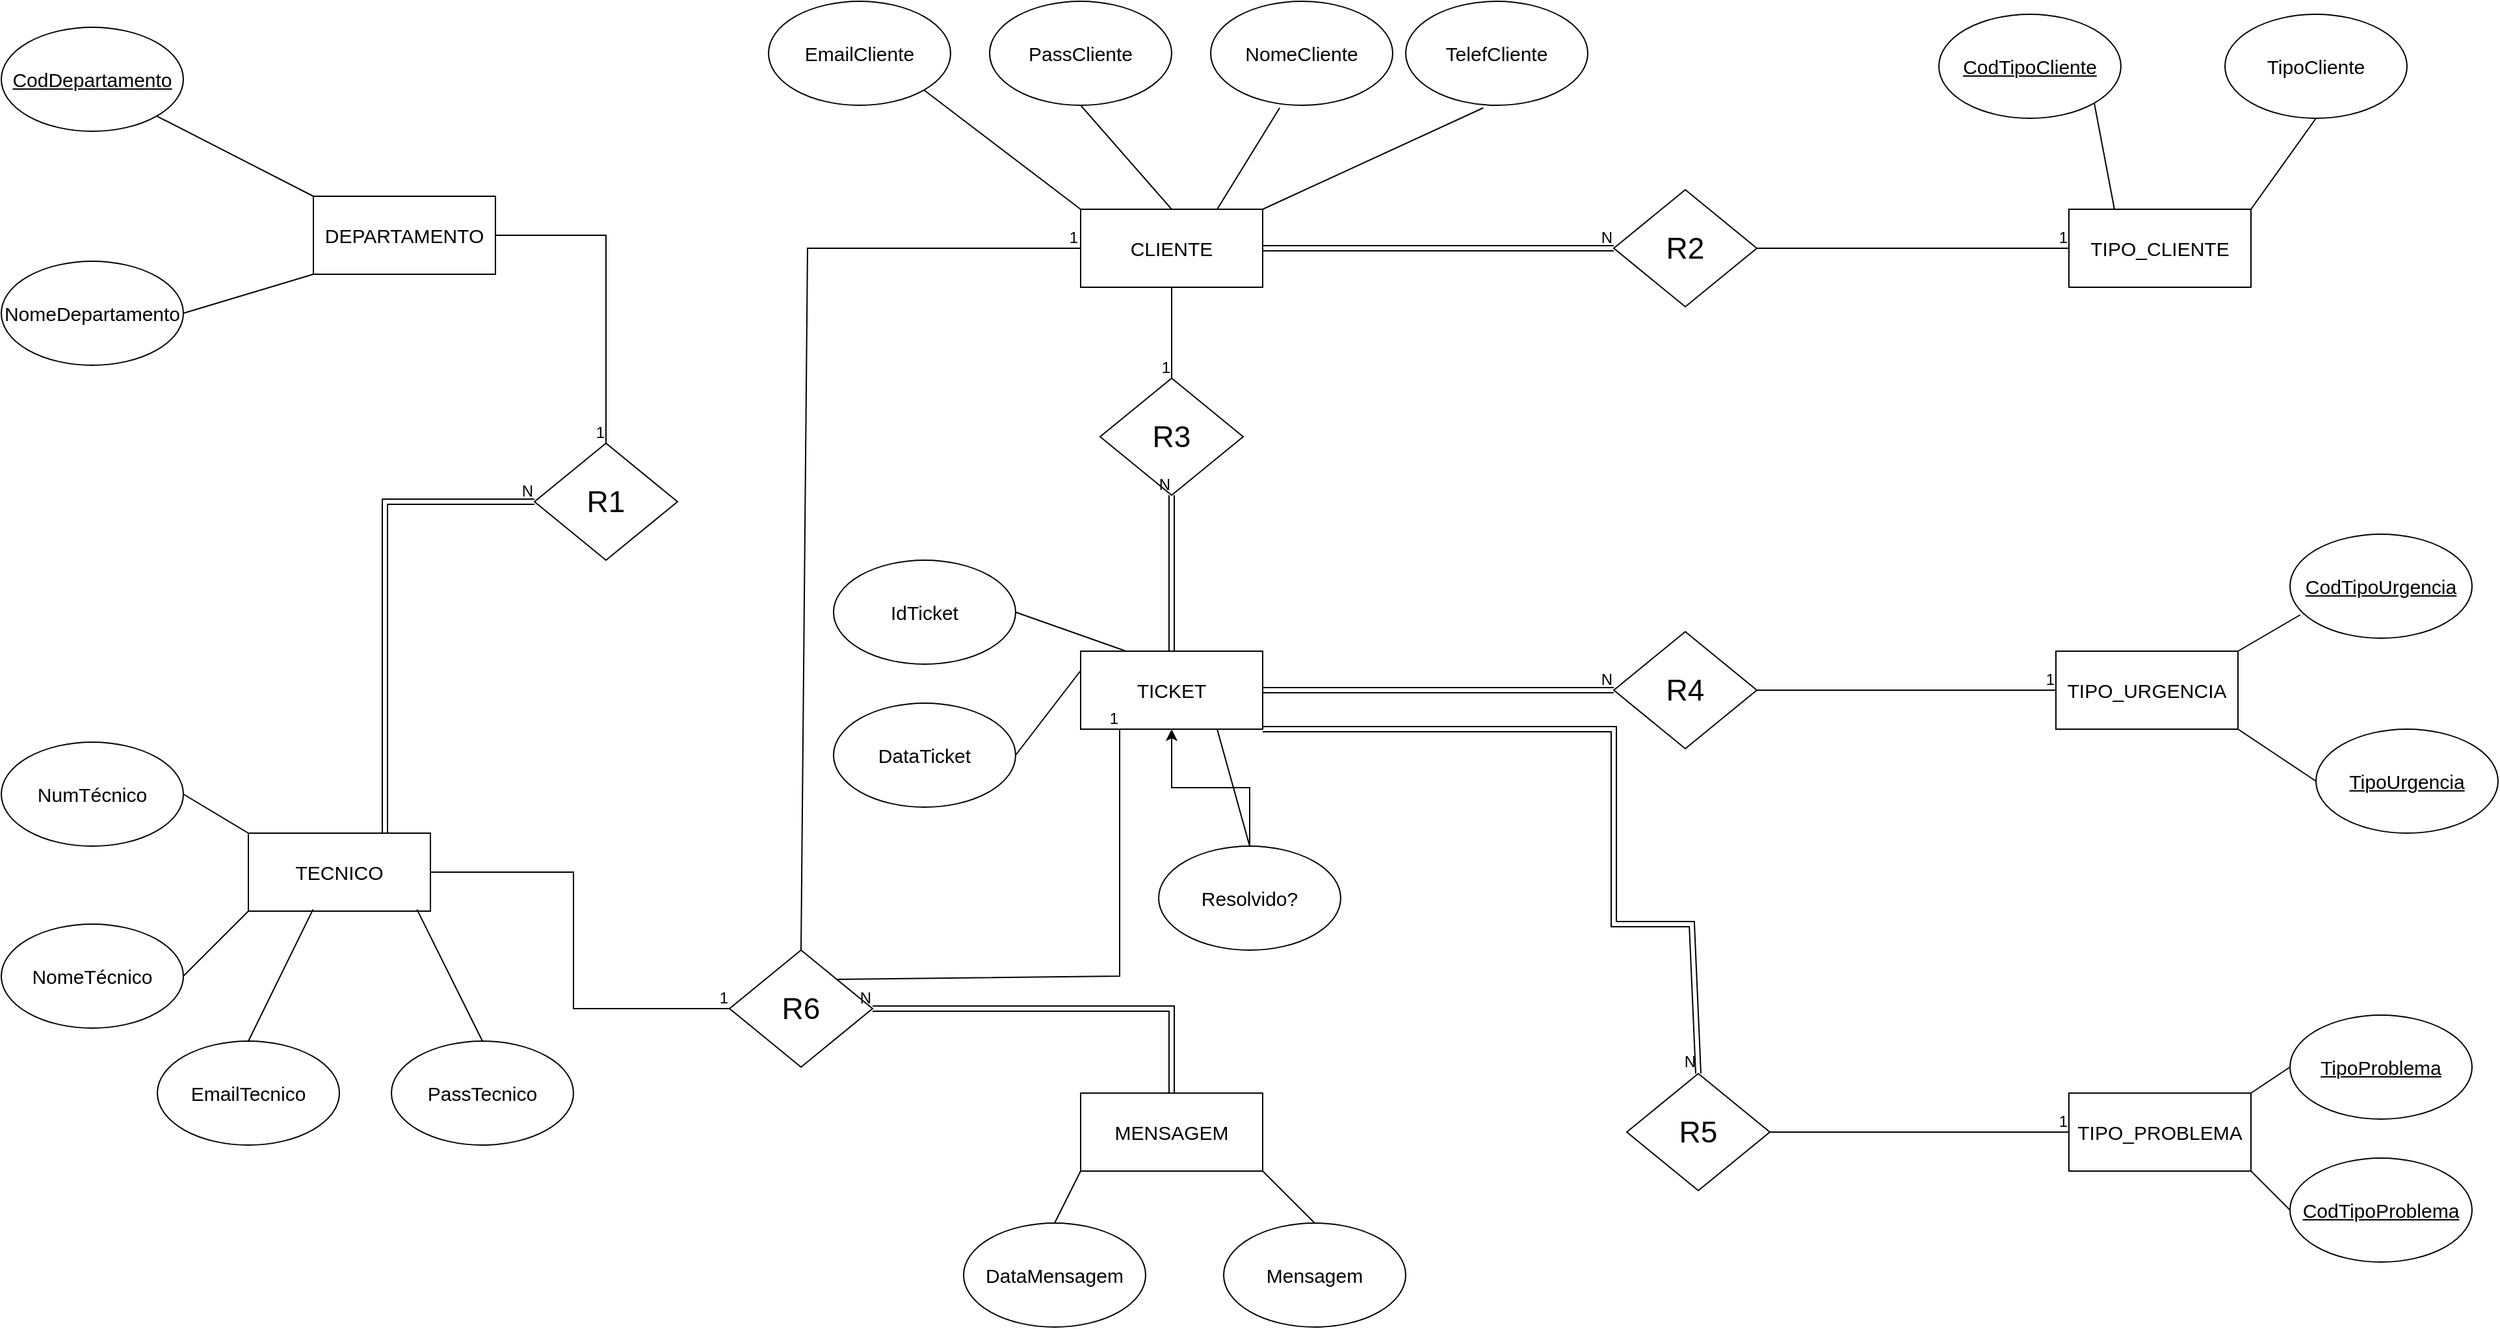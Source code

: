 <mxfile version="28.2.6" pages="2">
  <diagram name="Página-1" id="-xVPqycS2mtjfCBDoyTj">
    <mxGraphModel dx="1581" dy="1007" grid="1" gridSize="10" guides="1" tooltips="1" connect="1" arrows="1" fold="1" page="1" pageScale="1" pageWidth="2339" pageHeight="3300" math="0" shadow="0">
      <root>
        <mxCell id="0" />
        <mxCell id="1" parent="0" />
        <mxCell id="DawzwgP2KtoN6Kn9URYS-2" value="&lt;font style=&quot;font-size: 15px;&quot;&gt;DEPARTAMENTO&lt;/font&gt;" style="whiteSpace=wrap;html=1;align=center;" parent="1" vertex="1">
          <mxGeometry x="300" y="200" width="140" height="60" as="geometry" />
        </mxCell>
        <mxCell id="DawzwgP2KtoN6Kn9URYS-5" value="&lt;font style=&quot;font-size: 15px;&quot;&gt;NomeDepartamento&lt;/font&gt;" style="ellipse;whiteSpace=wrap;html=1;align=center;" parent="1" vertex="1">
          <mxGeometry x="60" y="250" width="140" height="80" as="geometry" />
        </mxCell>
        <mxCell id="DawzwgP2KtoN6Kn9URYS-8" value="&lt;font style=&quot;font-size: 15px;&quot;&gt;CodDepartamento&lt;/font&gt;" style="ellipse;whiteSpace=wrap;html=1;align=center;fontStyle=4;" parent="1" vertex="1">
          <mxGeometry x="60" y="70" width="140" height="80" as="geometry" />
        </mxCell>
        <mxCell id="t0vNHXD7v5qN--lByxGy-1" value="&lt;font style=&quot;font-size: 15px;&quot;&gt;CLIENTE&lt;/font&gt;" style="whiteSpace=wrap;html=1;align=center;" vertex="1" parent="1">
          <mxGeometry x="890" y="210" width="140" height="60" as="geometry" />
        </mxCell>
        <mxCell id="t0vNHXD7v5qN--lByxGy-2" value="&lt;font style=&quot;font-size: 15px;&quot;&gt;TIPO_CLIENTE&lt;/font&gt;" style="whiteSpace=wrap;html=1;align=center;" vertex="1" parent="1">
          <mxGeometry x="1650" y="210" width="140" height="60" as="geometry" />
        </mxCell>
        <mxCell id="t0vNHXD7v5qN--lByxGy-5" value="&lt;font style=&quot;font-size: 15px;&quot;&gt;TECNICO&lt;/font&gt;" style="whiteSpace=wrap;html=1;align=center;" vertex="1" parent="1">
          <mxGeometry x="250" y="690" width="140" height="60" as="geometry" />
        </mxCell>
        <mxCell id="t0vNHXD7v5qN--lByxGy-6" value="&lt;font style=&quot;font-size: 15px;&quot;&gt;MENSAGEM&lt;/font&gt;" style="whiteSpace=wrap;html=1;align=center;" vertex="1" parent="1">
          <mxGeometry x="890" y="890" width="140" height="60" as="geometry" />
        </mxCell>
        <mxCell id="t0vNHXD7v5qN--lByxGy-7" value="&lt;font style=&quot;font-size: 15px;&quot;&gt;TIPO_PROBLEMA&lt;/font&gt;" style="whiteSpace=wrap;html=1;align=center;" vertex="1" parent="1">
          <mxGeometry x="1650" y="890" width="140" height="60" as="geometry" />
        </mxCell>
        <mxCell id="t0vNHXD7v5qN--lByxGy-8" value="&lt;font style=&quot;font-size: 15px;&quot;&gt;TIPO_URGENCIA&lt;/font&gt;" style="whiteSpace=wrap;html=1;align=center;" vertex="1" parent="1">
          <mxGeometry x="1640" y="550" width="140" height="60" as="geometry" />
        </mxCell>
        <mxCell id="t0vNHXD7v5qN--lByxGy-10" value="&lt;font style=&quot;font-size: 15px;&quot;&gt;TICKET&lt;/font&gt;" style="whiteSpace=wrap;html=1;align=center;" vertex="1" parent="1">
          <mxGeometry x="890" y="550" width="140" height="60" as="geometry" />
        </mxCell>
        <mxCell id="t0vNHXD7v5qN--lByxGy-11" value="&lt;span style=&quot;font-size: 15px;&quot;&gt;NumTécnico&lt;/span&gt;" style="ellipse;whiteSpace=wrap;html=1;align=center;" vertex="1" parent="1">
          <mxGeometry x="60" y="620" width="140" height="80" as="geometry" />
        </mxCell>
        <mxCell id="t0vNHXD7v5qN--lByxGy-12" value="&lt;span style=&quot;font-size: 15px;&quot;&gt;NomeTécnico&lt;/span&gt;" style="ellipse;whiteSpace=wrap;html=1;align=center;" vertex="1" parent="1">
          <mxGeometry x="60" y="760" width="140" height="80" as="geometry" />
        </mxCell>
        <mxCell id="t0vNHXD7v5qN--lByxGy-13" value="&lt;span style=&quot;font-size: 15px;&quot;&gt;EmailTecnico&lt;/span&gt;" style="ellipse;whiteSpace=wrap;html=1;align=center;" vertex="1" parent="1">
          <mxGeometry x="180" y="850" width="140" height="80" as="geometry" />
        </mxCell>
        <mxCell id="t0vNHXD7v5qN--lByxGy-14" value="&lt;span style=&quot;font-size: 15px;&quot;&gt;PassTecnico&lt;/span&gt;" style="ellipse;whiteSpace=wrap;html=1;align=center;" vertex="1" parent="1">
          <mxGeometry x="360" y="850" width="140" height="80" as="geometry" />
        </mxCell>
        <mxCell id="t0vNHXD7v5qN--lByxGy-16" value="&lt;span style=&quot;font-size: 15px;&quot;&gt;DataMensagem&lt;/span&gt;" style="ellipse;whiteSpace=wrap;html=1;align=center;" vertex="1" parent="1">
          <mxGeometry x="800" y="990" width="140" height="80" as="geometry" />
        </mxCell>
        <mxCell id="t0vNHXD7v5qN--lByxGy-17" value="&lt;span style=&quot;font-size: 15px;&quot;&gt;Mensagem&lt;/span&gt;" style="ellipse;whiteSpace=wrap;html=1;align=center;" vertex="1" parent="1">
          <mxGeometry x="1000" y="990" width="140" height="80" as="geometry" />
        </mxCell>
        <mxCell id="t0vNHXD7v5qN--lByxGy-86" value="" style="edgeStyle=orthogonalEdgeStyle;rounded=0;orthogonalLoop=1;jettySize=auto;html=1;" edge="1" parent="1" source="t0vNHXD7v5qN--lByxGy-19" target="t0vNHXD7v5qN--lByxGy-10">
          <mxGeometry relative="1" as="geometry" />
        </mxCell>
        <mxCell id="t0vNHXD7v5qN--lByxGy-19" value="&lt;span style=&quot;font-size: 15px;&quot;&gt;Resolvido?&lt;/span&gt;" style="ellipse;whiteSpace=wrap;html=1;align=center;" vertex="1" parent="1">
          <mxGeometry x="950" y="700" width="140" height="80" as="geometry" />
        </mxCell>
        <mxCell id="t0vNHXD7v5qN--lByxGy-20" value="&lt;span style=&quot;font-size: 15px;&quot;&gt;DataTicket&lt;/span&gt;&lt;span style=&quot;color: rgba(0, 0, 0, 0); font-family: monospace; font-size: 0px; text-align: start; text-wrap-mode: nowrap;&quot;&gt;%3CmxGraphModel%3E%3Croot%3E%3CmxCell%20id%3D%220%22%2F%3E%3CmxCell%20id%3D%221%22%20parent%3D%220%22%2F%3E%3CmxCell%20id%3D%222%22%20value%3D%22%26lt%3Bspan%20style%3D%26quot%3Bfont-size%3A%2015px%3B%26quot%3B%26gt%3BDataMensagem%26lt%3B%2Fspan%26gt%3B%22%20style%3D%22ellipse%3BwhiteSpace%3Dwrap%3Bhtml%3D1%3Balign%3Dcenter%3B%22%20vertex%3D%221%22%20parent%3D%221%22%3E%3CmxGeometry%20x%3D%22800%22%20y%3D%22990%22%20width%3D%22140%22%20height%3D%2280%22%20as%3D%22geometry%22%2F%3E%3C%2FmxCell%3E%3C%2Froot%3E%3C%2FmxGraphModel%3E&lt;/span&gt;" style="ellipse;whiteSpace=wrap;html=1;align=center;" vertex="1" parent="1">
          <mxGeometry x="700" y="590" width="140" height="80" as="geometry" />
        </mxCell>
        <mxCell id="t0vNHXD7v5qN--lByxGy-21" value="&lt;span style=&quot;font-size: 15px;&quot;&gt;IdTicket&lt;/span&gt;" style="ellipse;whiteSpace=wrap;html=1;align=center;" vertex="1" parent="1">
          <mxGeometry x="700" y="480" width="140" height="80" as="geometry" />
        </mxCell>
        <mxCell id="t0vNHXD7v5qN--lByxGy-22" value="&lt;span style=&quot;font-size: 15px;&quot;&gt;EmailCliente&lt;/span&gt;" style="ellipse;whiteSpace=wrap;html=1;align=center;" vertex="1" parent="1">
          <mxGeometry x="650" y="50" width="140" height="80" as="geometry" />
        </mxCell>
        <mxCell id="t0vNHXD7v5qN--lByxGy-23" value="&lt;span style=&quot;font-size: 15px;&quot;&gt;PassCliente&lt;/span&gt;" style="ellipse;whiteSpace=wrap;html=1;align=center;" vertex="1" parent="1">
          <mxGeometry x="820" y="50" width="140" height="80" as="geometry" />
        </mxCell>
        <mxCell id="t0vNHXD7v5qN--lByxGy-24" value="&lt;span style=&quot;font-size: 15px;&quot;&gt;NomeCliente&lt;/span&gt;" style="ellipse;whiteSpace=wrap;html=1;align=center;" vertex="1" parent="1">
          <mxGeometry x="990" y="50" width="140" height="80" as="geometry" />
        </mxCell>
        <mxCell id="t0vNHXD7v5qN--lByxGy-25" value="&lt;span style=&quot;font-size: 15px;&quot;&gt;TelefCliente&lt;/span&gt;" style="ellipse;whiteSpace=wrap;html=1;align=center;" vertex="1" parent="1">
          <mxGeometry x="1140" y="50" width="140" height="80" as="geometry" />
        </mxCell>
        <mxCell id="t0vNHXD7v5qN--lByxGy-27" value="&lt;span style=&quot;font-size: 15px;&quot;&gt;TipoCliente&lt;/span&gt;" style="ellipse;whiteSpace=wrap;html=1;align=center;" vertex="1" parent="1">
          <mxGeometry x="1770" y="60" width="140" height="80" as="geometry" />
        </mxCell>
        <mxCell id="t0vNHXD7v5qN--lByxGy-28" value="&lt;font style=&quot;font-size: 15px;&quot;&gt;CodTipoCliente&lt;/font&gt;" style="ellipse;whiteSpace=wrap;html=1;align=center;fontStyle=4;" vertex="1" parent="1">
          <mxGeometry x="1550" y="60" width="140" height="80" as="geometry" />
        </mxCell>
        <mxCell id="t0vNHXD7v5qN--lByxGy-30" value="&lt;font style=&quot;font-size: 15px;&quot;&gt;CodTipoUrgencia&lt;/font&gt;" style="ellipse;whiteSpace=wrap;html=1;align=center;fontStyle=4;" vertex="1" parent="1">
          <mxGeometry x="1820" y="460" width="140" height="80" as="geometry" />
        </mxCell>
        <mxCell id="t0vNHXD7v5qN--lByxGy-31" value="&lt;font style=&quot;font-size: 15px;&quot;&gt;TipoUrgencia&lt;/font&gt;" style="ellipse;whiteSpace=wrap;html=1;align=center;fontStyle=4;" vertex="1" parent="1">
          <mxGeometry x="1840" y="610" width="140" height="80" as="geometry" />
        </mxCell>
        <mxCell id="t0vNHXD7v5qN--lByxGy-32" value="&lt;font style=&quot;font-size: 15px;&quot;&gt;TipoProblema&lt;/font&gt;" style="ellipse;whiteSpace=wrap;html=1;align=center;fontStyle=4;" vertex="1" parent="1">
          <mxGeometry x="1820" y="830" width="140" height="80" as="geometry" />
        </mxCell>
        <mxCell id="t0vNHXD7v5qN--lByxGy-33" value="&lt;font style=&quot;font-size: 15px;&quot;&gt;CodTipoProblema&lt;/font&gt;" style="ellipse;whiteSpace=wrap;html=1;align=center;fontStyle=4;" vertex="1" parent="1">
          <mxGeometry x="1820" y="940" width="140" height="80" as="geometry" />
        </mxCell>
        <mxCell id="t0vNHXD7v5qN--lByxGy-34" value="" style="endArrow=none;html=1;rounded=0;entryX=0;entryY=0.5;entryDx=0;entryDy=0;exitX=1;exitY=1;exitDx=0;exitDy=0;" edge="1" parent="1" source="t0vNHXD7v5qN--lByxGy-7" target="t0vNHXD7v5qN--lByxGy-33">
          <mxGeometry relative="1" as="geometry">
            <mxPoint x="970" y="630" as="sourcePoint" />
            <mxPoint x="1130" y="630" as="targetPoint" />
          </mxGeometry>
        </mxCell>
        <mxCell id="t0vNHXD7v5qN--lByxGy-36" value="" style="endArrow=none;html=1;rounded=0;entryX=1;entryY=0;entryDx=0;entryDy=0;exitX=0;exitY=0.5;exitDx=0;exitDy=0;" edge="1" parent="1" source="t0vNHXD7v5qN--lByxGy-32" target="t0vNHXD7v5qN--lByxGy-7">
          <mxGeometry relative="1" as="geometry">
            <mxPoint x="1800" y="920" as="sourcePoint" />
            <mxPoint x="1840" y="990" as="targetPoint" />
          </mxGeometry>
        </mxCell>
        <mxCell id="t0vNHXD7v5qN--lByxGy-37" value="" style="endArrow=none;html=1;rounded=0;entryX=1;entryY=1;entryDx=0;entryDy=0;exitX=0;exitY=0.5;exitDx=0;exitDy=0;" edge="1" parent="1" source="t0vNHXD7v5qN--lByxGy-31" target="t0vNHXD7v5qN--lByxGy-8">
          <mxGeometry relative="1" as="geometry">
            <mxPoint x="1800" y="870" as="sourcePoint" />
            <mxPoint x="1770" y="890" as="targetPoint" />
          </mxGeometry>
        </mxCell>
        <mxCell id="t0vNHXD7v5qN--lByxGy-38" value="" style="endArrow=none;html=1;rounded=0;entryX=1;entryY=0;entryDx=0;entryDy=0;exitX=0.057;exitY=0.775;exitDx=0;exitDy=0;exitPerimeter=0;" edge="1" parent="1" source="t0vNHXD7v5qN--lByxGy-30" target="t0vNHXD7v5qN--lByxGy-8">
          <mxGeometry relative="1" as="geometry">
            <mxPoint x="1810" y="560" as="sourcePoint" />
            <mxPoint x="1780" y="580" as="targetPoint" />
          </mxGeometry>
        </mxCell>
        <mxCell id="t0vNHXD7v5qN--lByxGy-40" value="" style="endArrow=none;html=1;rounded=0;entryX=0.25;entryY=0;entryDx=0;entryDy=0;exitX=1;exitY=1;exitDx=0;exitDy=0;" edge="1" parent="1" source="t0vNHXD7v5qN--lByxGy-28" target="t0vNHXD7v5qN--lByxGy-2">
          <mxGeometry relative="1" as="geometry">
            <mxPoint x="1708" y="140" as="sourcePoint" />
            <mxPoint x="1670" y="168" as="targetPoint" />
          </mxGeometry>
        </mxCell>
        <mxCell id="t0vNHXD7v5qN--lByxGy-41" value="" style="endArrow=none;html=1;rounded=0;entryX=1;entryY=0;entryDx=0;entryDy=0;exitX=0.5;exitY=1;exitDx=0;exitDy=0;" edge="1" parent="1" source="t0vNHXD7v5qN--lByxGy-27" target="t0vNHXD7v5qN--lByxGy-2">
          <mxGeometry relative="1" as="geometry">
            <mxPoint x="1810" y="120" as="sourcePoint" />
            <mxPoint x="1826" y="192" as="targetPoint" />
          </mxGeometry>
        </mxCell>
        <mxCell id="t0vNHXD7v5qN--lByxGy-42" value="" style="endArrow=none;html=1;rounded=0;entryX=1;entryY=0;entryDx=0;entryDy=0;exitX=0.426;exitY=1.025;exitDx=0;exitDy=0;exitPerimeter=0;" edge="1" parent="1" source="t0vNHXD7v5qN--lByxGy-25" target="t0vNHXD7v5qN--lByxGy-1">
          <mxGeometry relative="1" as="geometry">
            <mxPoint x="1080" y="150" as="sourcePoint" />
            <mxPoint x="1096" y="222" as="targetPoint" />
          </mxGeometry>
        </mxCell>
        <mxCell id="t0vNHXD7v5qN--lByxGy-43" value="" style="endArrow=none;html=1;rounded=0;entryX=0.75;entryY=0;entryDx=0;entryDy=0;exitX=0.379;exitY=1.025;exitDx=0;exitDy=0;exitPerimeter=0;" edge="1" parent="1" source="t0vNHXD7v5qN--lByxGy-24" target="t0vNHXD7v5qN--lByxGy-1">
          <mxGeometry relative="1" as="geometry">
            <mxPoint x="1230" y="170" as="sourcePoint" />
            <mxPoint x="1030" y="238" as="targetPoint" />
          </mxGeometry>
        </mxCell>
        <mxCell id="t0vNHXD7v5qN--lByxGy-44" value="" style="endArrow=none;html=1;rounded=0;entryX=0.5;entryY=0;entryDx=0;entryDy=0;exitX=0.5;exitY=1;exitDx=0;exitDy=0;" edge="1" parent="1" source="t0vNHXD7v5qN--lByxGy-23" target="t0vNHXD7v5qN--lByxGy-1">
          <mxGeometry relative="1" as="geometry">
            <mxPoint x="988" y="150" as="sourcePoint" />
            <mxPoint x="910" y="218" as="targetPoint" />
          </mxGeometry>
        </mxCell>
        <mxCell id="t0vNHXD7v5qN--lByxGy-45" value="" style="endArrow=none;html=1;rounded=0;entryX=0;entryY=0;entryDx=0;entryDy=0;exitX=1;exitY=1;exitDx=0;exitDy=0;" edge="1" parent="1" source="t0vNHXD7v5qN--lByxGy-22" target="t0vNHXD7v5qN--lByxGy-1">
          <mxGeometry relative="1" as="geometry">
            <mxPoint x="908" y="690" as="sourcePoint" />
            <mxPoint x="830" y="758" as="targetPoint" />
          </mxGeometry>
        </mxCell>
        <mxCell id="t0vNHXD7v5qN--lByxGy-46" value="" style="endArrow=none;html=1;rounded=0;entryX=1;entryY=1;entryDx=0;entryDy=0;exitX=0;exitY=0;exitDx=0;exitDy=0;" edge="1" parent="1" source="DawzwgP2KtoN6Kn9URYS-2" target="DawzwgP2KtoN6Kn9URYS-8">
          <mxGeometry relative="1" as="geometry">
            <mxPoint x="338" y="210" as="sourcePoint" />
            <mxPoint x="260" y="278" as="targetPoint" />
          </mxGeometry>
        </mxCell>
        <mxCell id="t0vNHXD7v5qN--lByxGy-47" value="" style="endArrow=none;html=1;rounded=0;entryX=1;entryY=0.5;entryDx=0;entryDy=0;exitX=0;exitY=1;exitDx=0;exitDy=0;" edge="1" parent="1" source="DawzwgP2KtoN6Kn9URYS-2" target="DawzwgP2KtoN6Kn9URYS-5">
          <mxGeometry relative="1" as="geometry">
            <mxPoint x="348" y="360" as="sourcePoint" />
            <mxPoint x="270" y="428" as="targetPoint" />
          </mxGeometry>
        </mxCell>
        <mxCell id="t0vNHXD7v5qN--lByxGy-48" value="" style="endArrow=none;html=1;rounded=0;entryX=0.5;entryY=0;entryDx=0;entryDy=0;exitX=0.926;exitY=0.978;exitDx=0;exitDy=0;exitPerimeter=0;" edge="1" parent="1" source="t0vNHXD7v5qN--lByxGy-5" target="t0vNHXD7v5qN--lByxGy-14">
          <mxGeometry relative="1" as="geometry">
            <mxPoint x="528" y="750" as="sourcePoint" />
            <mxPoint x="450" y="818" as="targetPoint" />
          </mxGeometry>
        </mxCell>
        <mxCell id="t0vNHXD7v5qN--lByxGy-49" value="" style="endArrow=none;html=1;rounded=0;entryX=0.5;entryY=0;entryDx=0;entryDy=0;exitX=0.355;exitY=0.978;exitDx=0;exitDy=0;exitPerimeter=0;" edge="1" parent="1" source="t0vNHXD7v5qN--lByxGy-5" target="t0vNHXD7v5qN--lByxGy-13">
          <mxGeometry relative="1" as="geometry">
            <mxPoint x="310" y="810" as="sourcePoint" />
            <mxPoint x="360" y="911" as="targetPoint" />
          </mxGeometry>
        </mxCell>
        <mxCell id="t0vNHXD7v5qN--lByxGy-50" value="" style="endArrow=none;html=1;rounded=0;entryX=1;entryY=0.5;entryDx=0;entryDy=0;exitX=0;exitY=1;exitDx=0;exitDy=0;" edge="1" parent="1" source="t0vNHXD7v5qN--lByxGy-5" target="t0vNHXD7v5qN--lByxGy-12">
          <mxGeometry relative="1" as="geometry">
            <mxPoint x="220" y="760" as="sourcePoint" />
            <mxPoint x="270" y="861" as="targetPoint" />
          </mxGeometry>
        </mxCell>
        <mxCell id="t0vNHXD7v5qN--lByxGy-51" value="" style="endArrow=none;html=1;rounded=0;entryX=0;entryY=0;entryDx=0;entryDy=0;exitX=1;exitY=0.5;exitDx=0;exitDy=0;" edge="1" parent="1" source="t0vNHXD7v5qN--lByxGy-11" target="t0vNHXD7v5qN--lByxGy-5">
          <mxGeometry relative="1" as="geometry">
            <mxPoint x="250" y="590" as="sourcePoint" />
            <mxPoint x="300" y="691" as="targetPoint" />
          </mxGeometry>
        </mxCell>
        <mxCell id="t0vNHXD7v5qN--lByxGy-52" value="" style="endArrow=none;html=1;rounded=0;entryX=0.5;entryY=0;entryDx=0;entryDy=0;exitX=0.75;exitY=1;exitDx=0;exitDy=0;" edge="1" parent="1" source="t0vNHXD7v5qN--lByxGy-10" target="t0vNHXD7v5qN--lByxGy-19">
          <mxGeometry relative="1" as="geometry">
            <mxPoint x="780" y="780" as="sourcePoint" />
            <mxPoint x="830" y="881" as="targetPoint" />
          </mxGeometry>
        </mxCell>
        <mxCell id="t0vNHXD7v5qN--lByxGy-53" value="" style="endArrow=none;html=1;rounded=0;entryX=1;entryY=0.5;entryDx=0;entryDy=0;exitX=0;exitY=0.25;exitDx=0;exitDy=0;" edge="1" parent="1" source="t0vNHXD7v5qN--lByxGy-10" target="t0vNHXD7v5qN--lByxGy-20">
          <mxGeometry relative="1" as="geometry">
            <mxPoint x="850" y="720" as="sourcePoint" />
            <mxPoint x="900" y="821" as="targetPoint" />
          </mxGeometry>
        </mxCell>
        <mxCell id="t0vNHXD7v5qN--lByxGy-54" value="" style="endArrow=none;html=1;rounded=0;entryX=0.25;entryY=0;entryDx=0;entryDy=0;exitX=1;exitY=0.5;exitDx=0;exitDy=0;" edge="1" parent="1" source="t0vNHXD7v5qN--lByxGy-21" target="t0vNHXD7v5qN--lByxGy-10">
          <mxGeometry relative="1" as="geometry">
            <mxPoint x="870" y="540" as="sourcePoint" />
            <mxPoint x="920" y="641" as="targetPoint" />
          </mxGeometry>
        </mxCell>
        <mxCell id="t0vNHXD7v5qN--lByxGy-55" value="" style="endArrow=none;html=1;rounded=0;entryX=0.5;entryY=0;entryDx=0;entryDy=0;exitX=1;exitY=1;exitDx=0;exitDy=0;" edge="1" parent="1" source="t0vNHXD7v5qN--lByxGy-6" target="t0vNHXD7v5qN--lByxGy-17">
          <mxGeometry relative="1" as="geometry">
            <mxPoint x="1200" y="950" as="sourcePoint" />
            <mxPoint x="1250" y="1051" as="targetPoint" />
          </mxGeometry>
        </mxCell>
        <mxCell id="t0vNHXD7v5qN--lByxGy-56" value="" style="endArrow=none;html=1;rounded=0;entryX=0.5;entryY=0;entryDx=0;entryDy=0;exitX=0;exitY=1;exitDx=0;exitDy=0;" edge="1" parent="1" source="t0vNHXD7v5qN--lByxGy-6" target="t0vNHXD7v5qN--lByxGy-16">
          <mxGeometry relative="1" as="geometry">
            <mxPoint x="1010" y="990" as="sourcePoint" />
            <mxPoint x="1060" y="1091" as="targetPoint" />
          </mxGeometry>
        </mxCell>
        <mxCell id="t0vNHXD7v5qN--lByxGy-58" value="&lt;font style=&quot;font-size: 23px;&quot;&gt;R4&lt;/font&gt;" style="shape=rhombus;perimeter=rhombusPerimeter;whiteSpace=wrap;html=1;align=center;" vertex="1" parent="1">
          <mxGeometry x="1300" y="535" width="110" height="90" as="geometry" />
        </mxCell>
        <mxCell id="t0vNHXD7v5qN--lByxGy-59" value="" style="shape=link;html=1;rounded=0;entryX=0;entryY=0.5;entryDx=0;entryDy=0;exitX=1;exitY=0.5;exitDx=0;exitDy=0;endSize=6;" edge="1" parent="1" source="t0vNHXD7v5qN--lByxGy-10" target="t0vNHXD7v5qN--lByxGy-58">
          <mxGeometry relative="1" as="geometry">
            <mxPoint x="1040" y="640" as="sourcePoint" />
            <mxPoint x="1150" y="650" as="targetPoint" />
          </mxGeometry>
        </mxCell>
        <mxCell id="t0vNHXD7v5qN--lByxGy-60" value="N" style="resizable=0;html=1;whiteSpace=wrap;align=right;verticalAlign=bottom;" connectable="0" vertex="1" parent="t0vNHXD7v5qN--lByxGy-59">
          <mxGeometry x="1" relative="1" as="geometry" />
        </mxCell>
        <mxCell id="t0vNHXD7v5qN--lByxGy-61" value="" style="endArrow=none;html=1;rounded=0;entryX=0;entryY=0.5;entryDx=0;entryDy=0;exitX=1;exitY=0.5;exitDx=0;exitDy=0;" edge="1" parent="1" source="t0vNHXD7v5qN--lByxGy-58" target="t0vNHXD7v5qN--lByxGy-8">
          <mxGeometry relative="1" as="geometry">
            <mxPoint x="990" y="650" as="sourcePoint" />
            <mxPoint x="1150" y="650" as="targetPoint" />
          </mxGeometry>
        </mxCell>
        <mxCell id="t0vNHXD7v5qN--lByxGy-62" value="1" style="resizable=0;html=1;whiteSpace=wrap;align=right;verticalAlign=bottom;" connectable="0" vertex="1" parent="t0vNHXD7v5qN--lByxGy-61">
          <mxGeometry x="1" relative="1" as="geometry" />
        </mxCell>
        <mxCell id="t0vNHXD7v5qN--lByxGy-63" value="&lt;font style=&quot;font-size: 23px;&quot;&gt;R5&lt;/font&gt;" style="shape=rhombus;perimeter=rhombusPerimeter;whiteSpace=wrap;html=1;align=center;" vertex="1" parent="1">
          <mxGeometry x="1310" y="875" width="110" height="90" as="geometry" />
        </mxCell>
        <mxCell id="t0vNHXD7v5qN--lByxGy-64" value="" style="endArrow=none;html=1;rounded=0;entryX=0;entryY=0.5;entryDx=0;entryDy=0;exitX=1;exitY=0.5;exitDx=0;exitDy=0;" edge="1" parent="1" source="t0vNHXD7v5qN--lByxGy-63" target="t0vNHXD7v5qN--lByxGy-7">
          <mxGeometry relative="1" as="geometry">
            <mxPoint x="1760" y="730" as="sourcePoint" />
            <mxPoint x="2010" y="730" as="targetPoint" />
          </mxGeometry>
        </mxCell>
        <mxCell id="t0vNHXD7v5qN--lByxGy-65" value="1" style="resizable=0;html=1;whiteSpace=wrap;align=right;verticalAlign=bottom;" connectable="0" vertex="1" parent="t0vNHXD7v5qN--lByxGy-64">
          <mxGeometry x="1" relative="1" as="geometry" />
        </mxCell>
        <mxCell id="t0vNHXD7v5qN--lByxGy-66" value="" style="shape=link;html=1;rounded=0;entryX=0.5;entryY=0;entryDx=0;entryDy=0;exitX=1;exitY=1;exitDx=0;exitDy=0;endSize=6;" edge="1" parent="1" source="t0vNHXD7v5qN--lByxGy-10" target="t0vNHXD7v5qN--lByxGy-63">
          <mxGeometry relative="1" as="geometry">
            <mxPoint x="1210" y="630" as="sourcePoint" />
            <mxPoint x="1470" y="630" as="targetPoint" />
            <Array as="points">
              <mxPoint x="1300" y="610" />
              <mxPoint x="1300" y="760" />
              <mxPoint x="1360" y="760" />
            </Array>
          </mxGeometry>
        </mxCell>
        <mxCell id="t0vNHXD7v5qN--lByxGy-67" value="N" style="resizable=0;html=1;whiteSpace=wrap;align=right;verticalAlign=bottom;" connectable="0" vertex="1" parent="t0vNHXD7v5qN--lByxGy-66">
          <mxGeometry x="1" relative="1" as="geometry" />
        </mxCell>
        <mxCell id="t0vNHXD7v5qN--lByxGy-68" value="&lt;font style=&quot;font-size: 23px;&quot;&gt;R3&lt;/font&gt;" style="shape=rhombus;perimeter=rhombusPerimeter;whiteSpace=wrap;html=1;align=center;" vertex="1" parent="1">
          <mxGeometry x="905" y="340" width="110" height="90" as="geometry" />
        </mxCell>
        <mxCell id="t0vNHXD7v5qN--lByxGy-72" value="" style="shape=link;html=1;rounded=0;entryX=0.5;entryY=1;entryDx=0;entryDy=0;exitX=0.5;exitY=0;exitDx=0;exitDy=0;endSize=6;" edge="1" parent="1" source="t0vNHXD7v5qN--lByxGy-10" target="t0vNHXD7v5qN--lByxGy-68">
          <mxGeometry relative="1" as="geometry">
            <mxPoint x="1030" y="640" as="sourcePoint" />
            <mxPoint x="1300" y="640" as="targetPoint" />
          </mxGeometry>
        </mxCell>
        <mxCell id="t0vNHXD7v5qN--lByxGy-73" value="N" style="resizable=0;html=1;whiteSpace=wrap;align=right;verticalAlign=bottom;" connectable="0" vertex="1" parent="t0vNHXD7v5qN--lByxGy-72">
          <mxGeometry x="1" relative="1" as="geometry" />
        </mxCell>
        <mxCell id="t0vNHXD7v5qN--lByxGy-74" value="" style="endArrow=none;html=1;rounded=0;entryX=0.5;entryY=0;entryDx=0;entryDy=0;exitX=0.5;exitY=1;exitDx=0;exitDy=0;" edge="1" parent="1" source="t0vNHXD7v5qN--lByxGy-1" target="t0vNHXD7v5qN--lByxGy-68">
          <mxGeometry relative="1" as="geometry">
            <mxPoint x="1510" y="620" as="sourcePoint" />
            <mxPoint x="1740" y="620" as="targetPoint" />
          </mxGeometry>
        </mxCell>
        <mxCell id="t0vNHXD7v5qN--lByxGy-75" value="1" style="resizable=0;html=1;whiteSpace=wrap;align=right;verticalAlign=bottom;" connectable="0" vertex="1" parent="t0vNHXD7v5qN--lByxGy-74">
          <mxGeometry x="1" relative="1" as="geometry" />
        </mxCell>
        <mxCell id="t0vNHXD7v5qN--lByxGy-76" value="&lt;font style=&quot;font-size: 23px;&quot;&gt;R2&lt;/font&gt;" style="shape=rhombus;perimeter=rhombusPerimeter;whiteSpace=wrap;html=1;align=center;" vertex="1" parent="1">
          <mxGeometry x="1300" y="195" width="110" height="90" as="geometry" />
        </mxCell>
        <mxCell id="t0vNHXD7v5qN--lByxGy-77" value="" style="shape=link;html=1;rounded=0;entryX=0;entryY=0.5;entryDx=0;entryDy=0;exitX=1;exitY=0.5;exitDx=0;exitDy=0;endSize=6;" edge="1" parent="1" source="t0vNHXD7v5qN--lByxGy-1" target="t0vNHXD7v5qN--lByxGy-76">
          <mxGeometry relative="1" as="geometry">
            <mxPoint x="1080" y="500" as="sourcePoint" />
            <mxPoint x="1350" y="500" as="targetPoint" />
          </mxGeometry>
        </mxCell>
        <mxCell id="t0vNHXD7v5qN--lByxGy-78" value="N" style="resizable=0;html=1;whiteSpace=wrap;align=right;verticalAlign=bottom;" connectable="0" vertex="1" parent="t0vNHXD7v5qN--lByxGy-77">
          <mxGeometry x="1" relative="1" as="geometry" />
        </mxCell>
        <mxCell id="t0vNHXD7v5qN--lByxGy-79" value="" style="endArrow=none;html=1;rounded=0;entryX=0;entryY=0.5;entryDx=0;entryDy=0;exitX=1;exitY=0.5;exitDx=0;exitDy=0;" edge="1" parent="1" source="t0vNHXD7v5qN--lByxGy-76" target="t0vNHXD7v5qN--lByxGy-2">
          <mxGeometry relative="1" as="geometry">
            <mxPoint x="1250" y="820" as="sourcePoint" />
            <mxPoint x="1480" y="820" as="targetPoint" />
          </mxGeometry>
        </mxCell>
        <mxCell id="t0vNHXD7v5qN--lByxGy-80" value="1" style="resizable=0;html=1;whiteSpace=wrap;align=right;verticalAlign=bottom;" connectable="0" vertex="1" parent="t0vNHXD7v5qN--lByxGy-79">
          <mxGeometry x="1" relative="1" as="geometry" />
        </mxCell>
        <mxCell id="t0vNHXD7v5qN--lByxGy-81" value="&lt;font style=&quot;font-size: 23px;&quot;&gt;R6&lt;/font&gt;" style="shape=rhombus;perimeter=rhombusPerimeter;whiteSpace=wrap;html=1;align=center;" vertex="1" parent="1">
          <mxGeometry x="620" y="780" width="110" height="90" as="geometry" />
        </mxCell>
        <mxCell id="t0vNHXD7v5qN--lByxGy-82" value="" style="shape=link;html=1;rounded=0;entryX=1;entryY=0.5;entryDx=0;entryDy=0;exitX=0.5;exitY=0;exitDx=0;exitDy=0;endSize=6;" edge="1" parent="1" source="t0vNHXD7v5qN--lByxGy-6" target="t0vNHXD7v5qN--lByxGy-81">
          <mxGeometry relative="1" as="geometry">
            <mxPoint x="1130" y="640" as="sourcePoint" />
            <mxPoint x="1400" y="640" as="targetPoint" />
            <Array as="points">
              <mxPoint x="960" y="825" />
            </Array>
          </mxGeometry>
        </mxCell>
        <mxCell id="t0vNHXD7v5qN--lByxGy-83" value="N" style="resizable=0;html=1;whiteSpace=wrap;align=right;verticalAlign=bottom;" connectable="0" vertex="1" parent="t0vNHXD7v5qN--lByxGy-82">
          <mxGeometry x="1" relative="1" as="geometry" />
        </mxCell>
        <mxCell id="t0vNHXD7v5qN--lByxGy-84" value="" style="endArrow=none;html=1;rounded=0;entryX=0;entryY=0.5;entryDx=0;entryDy=0;exitX=1;exitY=0.5;exitDx=0;exitDy=0;" edge="1" parent="1" source="t0vNHXD7v5qN--lByxGy-5" target="t0vNHXD7v5qN--lByxGy-81">
          <mxGeometry relative="1" as="geometry">
            <mxPoint x="1440" y="620" as="sourcePoint" />
            <mxPoint x="1670" y="620" as="targetPoint" />
            <Array as="points">
              <mxPoint x="500" y="720" />
              <mxPoint x="500" y="825" />
            </Array>
          </mxGeometry>
        </mxCell>
        <mxCell id="t0vNHXD7v5qN--lByxGy-85" value="1" style="resizable=0;html=1;whiteSpace=wrap;align=right;verticalAlign=bottom;" connectable="0" vertex="1" parent="t0vNHXD7v5qN--lByxGy-84">
          <mxGeometry x="1" relative="1" as="geometry" />
        </mxCell>
        <mxCell id="t0vNHXD7v5qN--lByxGy-87" value="&lt;font style=&quot;font-size: 23px;&quot;&gt;R1&lt;/font&gt;" style="shape=rhombus;perimeter=rhombusPerimeter;whiteSpace=wrap;html=1;align=center;" vertex="1" parent="1">
          <mxGeometry x="470" y="390" width="110" height="90" as="geometry" />
        </mxCell>
        <mxCell id="t0vNHXD7v5qN--lByxGy-90" value="" style="shape=link;html=1;rounded=0;exitX=0.75;exitY=0;exitDx=0;exitDy=0;endSize=6;entryX=0;entryY=0.5;entryDx=0;entryDy=0;" edge="1" parent="1" source="t0vNHXD7v5qN--lByxGy-5" target="t0vNHXD7v5qN--lByxGy-87">
          <mxGeometry relative="1" as="geometry">
            <mxPoint x="1260" y="580" as="sourcePoint" />
            <mxPoint x="450" y="440" as="targetPoint" />
            <Array as="points">
              <mxPoint x="355" y="435" />
            </Array>
          </mxGeometry>
        </mxCell>
        <mxCell id="t0vNHXD7v5qN--lByxGy-91" value="N" style="resizable=0;html=1;whiteSpace=wrap;align=right;verticalAlign=bottom;" connectable="0" vertex="1" parent="t0vNHXD7v5qN--lByxGy-90">
          <mxGeometry x="1" relative="1" as="geometry" />
        </mxCell>
        <mxCell id="t0vNHXD7v5qN--lByxGy-92" value="" style="endArrow=none;html=1;rounded=0;entryX=0.5;entryY=0;entryDx=0;entryDy=0;exitX=1;exitY=0.5;exitDx=0;exitDy=0;" edge="1" parent="1" source="DawzwgP2KtoN6Kn9URYS-2" target="t0vNHXD7v5qN--lByxGy-87">
          <mxGeometry relative="1" as="geometry">
            <mxPoint x="1650" y="570" as="sourcePoint" />
            <mxPoint x="1880" y="570" as="targetPoint" />
            <Array as="points">
              <mxPoint x="525" y="230" />
            </Array>
          </mxGeometry>
        </mxCell>
        <mxCell id="t0vNHXD7v5qN--lByxGy-93" value="1" style="resizable=0;html=1;whiteSpace=wrap;align=right;verticalAlign=bottom;" connectable="0" vertex="1" parent="t0vNHXD7v5qN--lByxGy-92">
          <mxGeometry x="1" relative="1" as="geometry" />
        </mxCell>
        <mxCell id="1R17ITpd91jajQUWoLpY-1" value="" style="endArrow=none;html=1;rounded=0;exitX=1;exitY=0;exitDx=0;exitDy=0;" edge="1" parent="1" source="t0vNHXD7v5qN--lByxGy-81">
          <mxGeometry relative="1" as="geometry">
            <mxPoint x="670" y="870" as="sourcePoint" />
            <mxPoint x="920" y="610" as="targetPoint" />
            <Array as="points">
              <mxPoint x="920" y="800" />
            </Array>
          </mxGeometry>
        </mxCell>
        <mxCell id="1R17ITpd91jajQUWoLpY-2" value="1" style="resizable=0;html=1;whiteSpace=wrap;align=right;verticalAlign=bottom;" connectable="0" vertex="1" parent="1R17ITpd91jajQUWoLpY-1">
          <mxGeometry x="1" relative="1" as="geometry" />
        </mxCell>
        <mxCell id="1R17ITpd91jajQUWoLpY-3" value="" style="endArrow=none;html=1;rounded=0;exitX=0.5;exitY=0;exitDx=0;exitDy=0;entryX=0;entryY=0.5;entryDx=0;entryDy=0;" edge="1" parent="1" source="t0vNHXD7v5qN--lByxGy-81" target="t0vNHXD7v5qN--lByxGy-1">
          <mxGeometry relative="1" as="geometry">
            <mxPoint x="920" y="903" as="sourcePoint" />
            <mxPoint x="1127" y="710" as="targetPoint" />
            <Array as="points">
              <mxPoint x="680" y="240" />
              <mxPoint x="780" y="240" />
            </Array>
          </mxGeometry>
        </mxCell>
        <mxCell id="1R17ITpd91jajQUWoLpY-4" value="1" style="resizable=0;html=1;whiteSpace=wrap;align=right;verticalAlign=bottom;" connectable="0" vertex="1" parent="1R17ITpd91jajQUWoLpY-3">
          <mxGeometry x="1" relative="1" as="geometry" />
        </mxCell>
      </root>
    </mxGraphModel>
  </diagram>
  <diagram id="n6Q3KqNJMyMlSz7ufE50" name="Página-2">
    <mxGraphModel dx="1694" dy="1079" grid="1" gridSize="10" guides="1" tooltips="1" connect="1" arrows="1" fold="1" page="1" pageScale="1" pageWidth="1654" pageHeight="2336" math="0" shadow="0">
      <root>
        <mxCell id="0" />
        <mxCell id="1" parent="0" />
        <mxCell id="pzj5jyjT7r4XInVju40a-1" value="CLIENTE" style="swimlane;fontStyle=0;childLayout=stackLayout;horizontal=1;startSize=26;horizontalStack=0;resizeParent=1;resizeParentMax=0;resizeLast=0;collapsible=1;marginBottom=0;align=center;fontSize=15;strokeWidth=1;" parent="1" vertex="1">
          <mxGeometry x="580" y="100" width="250" height="146" as="geometry" />
        </mxCell>
        <mxCell id="pzj5jyjT7r4XInVju40a-2" value="EmailCliente" style="text;strokeColor=none;fillColor=none;spacingLeft=4;spacingRight=4;overflow=hidden;rotatable=0;points=[[0,0.5],[1,0.5]];portConstraint=eastwest;fontSize=15;whiteSpace=wrap;html=1;fontStyle=4" parent="pzj5jyjT7r4XInVju40a-1" vertex="1">
          <mxGeometry y="26" width="250" height="30" as="geometry" />
        </mxCell>
        <mxCell id="pzj5jyjT7r4XInVju40a-3" value="PassCliente" style="text;strokeColor=none;fillColor=none;spacingLeft=4;spacingRight=4;overflow=hidden;rotatable=0;points=[[0,0.5],[1,0.5]];portConstraint=eastwest;fontSize=15;whiteSpace=wrap;html=1;" parent="pzj5jyjT7r4XInVju40a-1" vertex="1">
          <mxGeometry y="56" width="250" height="30" as="geometry" />
        </mxCell>
        <mxCell id="pzj5jyjT7r4XInVju40a-4" value="NomeCliente" style="text;strokeColor=none;fillColor=none;spacingLeft=4;spacingRight=4;overflow=hidden;rotatable=0;points=[[0,0.5],[1,0.5]];portConstraint=eastwest;fontSize=15;whiteSpace=wrap;html=1;" parent="pzj5jyjT7r4XInVju40a-1" vertex="1">
          <mxGeometry y="86" width="250" height="30" as="geometry" />
        </mxCell>
        <mxCell id="pzj5jyjT7r4XInVju40a-6" value="TelefCliente" style="text;strokeColor=none;fillColor=none;spacingLeft=4;spacingRight=4;overflow=hidden;rotatable=0;points=[[0,0.5],[1,0.5]];portConstraint=eastwest;fontSize=15;whiteSpace=wrap;html=1;" parent="pzj5jyjT7r4XInVju40a-1" vertex="1">
          <mxGeometry y="116" width="250" height="30" as="geometry" />
        </mxCell>
        <mxCell id="pzj5jyjT7r4XInVju40a-7" value="TICKET" style="swimlane;fontStyle=0;childLayout=stackLayout;horizontal=1;startSize=26;horizontalStack=0;resizeParent=1;resizeParentMax=0;resizeLast=0;collapsible=1;marginBottom=0;align=center;fontSize=15;strokeWidth=1;" parent="1" vertex="1">
          <mxGeometry x="580" y="360" width="250" height="116" as="geometry" />
        </mxCell>
        <mxCell id="pzj5jyjT7r4XInVju40a-8" value="IdTicket" style="text;strokeColor=none;fillColor=none;spacingLeft=4;spacingRight=4;overflow=hidden;rotatable=0;points=[[0,0.5],[1,0.5]];portConstraint=eastwest;fontSize=15;whiteSpace=wrap;html=1;fontStyle=4" parent="pzj5jyjT7r4XInVju40a-7" vertex="1">
          <mxGeometry y="26" width="250" height="30" as="geometry" />
        </mxCell>
        <mxCell id="pzj5jyjT7r4XInVju40a-9" value="DataTicket" style="text;strokeColor=none;fillColor=none;spacingLeft=4;spacingRight=4;overflow=hidden;rotatable=0;points=[[0,0.5],[1,0.5]];portConstraint=eastwest;fontSize=15;whiteSpace=wrap;html=1;" parent="pzj5jyjT7r4XInVju40a-7" vertex="1">
          <mxGeometry y="56" width="250" height="30" as="geometry" />
        </mxCell>
        <mxCell id="pzj5jyjT7r4XInVju40a-10" value="Resolvido?" style="text;strokeColor=none;fillColor=none;spacingLeft=4;spacingRight=4;overflow=hidden;rotatable=0;points=[[0,0.5],[1,0.5]];portConstraint=eastwest;fontSize=15;whiteSpace=wrap;html=1;" parent="pzj5jyjT7r4XInVju40a-7" vertex="1">
          <mxGeometry y="86" width="250" height="30" as="geometry" />
        </mxCell>
        <mxCell id="pzj5jyjT7r4XInVju40a-12" value="TIPO_CLIENTE" style="swimlane;fontStyle=0;childLayout=stackLayout;horizontal=1;startSize=26;horizontalStack=0;resizeParent=1;resizeParentMax=0;resizeLast=0;collapsible=1;marginBottom=0;align=center;fontSize=15;strokeWidth=1;" parent="1" vertex="1">
          <mxGeometry x="1020" y="120" width="250" height="86" as="geometry" />
        </mxCell>
        <mxCell id="pzj5jyjT7r4XInVju40a-13" value="CodTipoCliente" style="text;strokeColor=none;fillColor=none;spacingLeft=4;spacingRight=4;overflow=hidden;rotatable=0;points=[[0,0.5],[1,0.5]];portConstraint=eastwest;fontSize=15;whiteSpace=wrap;html=1;fontStyle=4" parent="pzj5jyjT7r4XInVju40a-12" vertex="1">
          <mxGeometry y="26" width="250" height="30" as="geometry" />
        </mxCell>
        <mxCell id="pzj5jyjT7r4XInVju40a-14" value="TipoCliente" style="text;strokeColor=none;fillColor=none;spacingLeft=4;spacingRight=4;overflow=hidden;rotatable=0;points=[[0,0.5],[1,0.5]];portConstraint=eastwest;fontSize=15;whiteSpace=wrap;html=1;" parent="pzj5jyjT7r4XInVju40a-12" vertex="1">
          <mxGeometry y="56" width="250" height="30" as="geometry" />
        </mxCell>
        <mxCell id="pzj5jyjT7r4XInVju40a-16" value="DEPARTAMENTO" style="swimlane;fontStyle=0;childLayout=stackLayout;horizontal=1;startSize=26;horizontalStack=0;resizeParent=1;resizeParentMax=0;resizeLast=0;collapsible=1;marginBottom=0;align=center;fontSize=15;strokeWidth=1;" parent="1" vertex="1">
          <mxGeometry x="120" y="110" width="250" height="86" as="geometry" />
        </mxCell>
        <mxCell id="pzj5jyjT7r4XInVju40a-17" value="CodDepartamento" style="text;strokeColor=none;fillColor=none;spacingLeft=4;spacingRight=4;overflow=hidden;rotatable=0;points=[[0,0.5],[1,0.5]];portConstraint=eastwest;fontSize=15;whiteSpace=wrap;html=1;fontStyle=4" parent="pzj5jyjT7r4XInVju40a-16" vertex="1">
          <mxGeometry y="26" width="250" height="30" as="geometry" />
        </mxCell>
        <mxCell id="pzj5jyjT7r4XInVju40a-18" value="NomeDepartamento" style="text;strokeColor=none;fillColor=none;spacingLeft=4;spacingRight=4;overflow=hidden;rotatable=0;points=[[0,0.5],[1,0.5]];portConstraint=eastwest;fontSize=15;whiteSpace=wrap;html=1;" parent="pzj5jyjT7r4XInVju40a-16" vertex="1">
          <mxGeometry y="56" width="250" height="30" as="geometry" />
        </mxCell>
        <mxCell id="pzj5jyjT7r4XInVju40a-21" value="TECNICO" style="swimlane;fontStyle=0;childLayout=stackLayout;horizontal=1;startSize=26;horizontalStack=0;resizeParent=1;resizeParentMax=0;resizeLast=0;collapsible=1;marginBottom=0;align=center;fontSize=15;strokeWidth=1;" parent="1" vertex="1">
          <mxGeometry x="120" y="345" width="250" height="146" as="geometry" />
        </mxCell>
        <mxCell id="pzj5jyjT7r4XInVju40a-22" value="NumTecnico" style="text;strokeColor=none;fillColor=none;spacingLeft=4;spacingRight=4;overflow=hidden;rotatable=0;points=[[0,0.5],[1,0.5]];portConstraint=eastwest;fontSize=15;whiteSpace=wrap;html=1;fontStyle=4" parent="pzj5jyjT7r4XInVju40a-21" vertex="1">
          <mxGeometry y="26" width="250" height="30" as="geometry" />
        </mxCell>
        <mxCell id="pzj5jyjT7r4XInVju40a-23" value="Nometecnico" style="text;strokeColor=none;fillColor=none;spacingLeft=4;spacingRight=4;overflow=hidden;rotatable=0;points=[[0,0.5],[1,0.5]];portConstraint=eastwest;fontSize=15;whiteSpace=wrap;html=1;" parent="pzj5jyjT7r4XInVju40a-21" vertex="1">
          <mxGeometry y="56" width="250" height="30" as="geometry" />
        </mxCell>
        <mxCell id="pzj5jyjT7r4XInVju40a-24" value="Emailtecnico" style="text;strokeColor=none;fillColor=none;spacingLeft=4;spacingRight=4;overflow=hidden;rotatable=0;points=[[0,0.5],[1,0.5]];portConstraint=eastwest;fontSize=15;whiteSpace=wrap;html=1;" parent="pzj5jyjT7r4XInVju40a-21" vertex="1">
          <mxGeometry y="86" width="250" height="30" as="geometry" />
        </mxCell>
        <mxCell id="pzj5jyjT7r4XInVju40a-25" value="PassTecnico" style="text;strokeColor=none;fillColor=none;spacingLeft=4;spacingRight=4;overflow=hidden;rotatable=0;points=[[0,0.5],[1,0.5]];portConstraint=eastwest;fontSize=15;whiteSpace=wrap;html=1;" parent="pzj5jyjT7r4XInVju40a-21" vertex="1">
          <mxGeometry y="116" width="250" height="30" as="geometry" />
        </mxCell>
        <mxCell id="pzj5jyjT7r4XInVju40a-26" value="MENSAGENS" style="swimlane;fontStyle=0;childLayout=stackLayout;horizontal=1;startSize=26;horizontalStack=0;resizeParent=1;resizeParentMax=0;resizeLast=0;collapsible=1;marginBottom=0;align=center;fontSize=15;strokeWidth=1;" parent="1" vertex="1">
          <mxGeometry x="580" y="616" width="250" height="116" as="geometry" />
        </mxCell>
        <mxCell id="pzj5jyjT7r4XInVju40a-27" value="Datamensagem" style="text;strokeColor=none;fillColor=none;spacingLeft=4;spacingRight=4;overflow=hidden;rotatable=0;points=[[0,0.5],[1,0.5]];portConstraint=eastwest;fontSize=15;whiteSpace=wrap;html=1;fontStyle=0" parent="pzj5jyjT7r4XInVju40a-26" vertex="1">
          <mxGeometry y="26" width="250" height="30" as="geometry" />
        </mxCell>
        <mxCell id="pzj5jyjT7r4XInVju40a-28" value="Mensagem" style="text;strokeColor=none;fillColor=none;spacingLeft=4;spacingRight=4;overflow=hidden;rotatable=0;points=[[0,0.5],[1,0.5]];portConstraint=eastwest;fontSize=15;whiteSpace=wrap;html=1;" parent="pzj5jyjT7r4XInVju40a-26" vertex="1">
          <mxGeometry y="56" width="250" height="30" as="geometry" />
        </mxCell>
        <mxCell id="Y0DnVpOM6pZYF992Qi58-1" value="De" style="text;strokeColor=none;fillColor=none;spacingLeft=4;spacingRight=4;overflow=hidden;rotatable=0;points=[[0,0.5],[1,0.5]];portConstraint=eastwest;fontSize=15;whiteSpace=wrap;html=1;" vertex="1" parent="pzj5jyjT7r4XInVju40a-26">
          <mxGeometry y="86" width="250" height="30" as="geometry" />
        </mxCell>
        <mxCell id="pzj5jyjT7r4XInVju40a-31" value="Tipo_Urgencia" style="swimlane;fontStyle=0;childLayout=stackLayout;horizontal=1;startSize=26;horizontalStack=0;resizeParent=1;resizeParentMax=0;resizeLast=0;collapsible=1;marginBottom=0;align=center;fontSize=15;strokeWidth=1;" parent="1" vertex="1">
          <mxGeometry x="1020" y="320" width="250" height="86" as="geometry" />
        </mxCell>
        <mxCell id="pzj5jyjT7r4XInVju40a-32" value="CodTipoUrgencia" style="text;strokeColor=none;fillColor=none;spacingLeft=4;spacingRight=4;overflow=hidden;rotatable=0;points=[[0,0.5],[1,0.5]];portConstraint=eastwest;fontSize=15;whiteSpace=wrap;html=1;fontStyle=4" parent="pzj5jyjT7r4XInVju40a-31" vertex="1">
          <mxGeometry y="26" width="250" height="30" as="geometry" />
        </mxCell>
        <mxCell id="pzj5jyjT7r4XInVju40a-33" value="TipoUrgencia" style="text;strokeColor=none;fillColor=none;spacingLeft=4;spacingRight=4;overflow=hidden;rotatable=0;points=[[0,0.5],[1,0.5]];portConstraint=eastwest;fontSize=15;whiteSpace=wrap;html=1;" parent="pzj5jyjT7r4XInVju40a-31" vertex="1">
          <mxGeometry y="56" width="250" height="30" as="geometry" />
        </mxCell>
        <mxCell id="S0469dpe_9TtPhRLRe8R-1" value="Tipo_Problema" style="swimlane;fontStyle=0;childLayout=stackLayout;horizontal=1;startSize=26;horizontalStack=0;resizeParent=1;resizeParentMax=0;resizeLast=0;collapsible=1;marginBottom=0;align=center;fontSize=15;strokeWidth=1;" parent="1" vertex="1">
          <mxGeometry x="1020" y="530" width="250" height="86" as="geometry" />
        </mxCell>
        <mxCell id="S0469dpe_9TtPhRLRe8R-2" value="CodTipoProblema" style="text;strokeColor=none;fillColor=none;spacingLeft=4;spacingRight=4;overflow=hidden;rotatable=0;points=[[0,0.5],[1,0.5]];portConstraint=eastwest;fontSize=15;whiteSpace=wrap;html=1;fontStyle=4" parent="S0469dpe_9TtPhRLRe8R-1" vertex="1">
          <mxGeometry y="26" width="250" height="30" as="geometry" />
        </mxCell>
        <mxCell id="S0469dpe_9TtPhRLRe8R-3" value="TipoProblema" style="text;strokeColor=none;fillColor=none;spacingLeft=4;spacingRight=4;overflow=hidden;rotatable=0;points=[[0,0.5],[1,0.5]];portConstraint=eastwest;fontSize=15;whiteSpace=wrap;html=1;" parent="S0469dpe_9TtPhRLRe8R-1" vertex="1">
          <mxGeometry y="56" width="250" height="30" as="geometry" />
        </mxCell>
        <mxCell id="Y0DnVpOM6pZYF992Qi58-2" style="edgeStyle=orthogonalEdgeStyle;rounded=0;orthogonalLoop=1;jettySize=auto;html=1;exitX=0;exitY=0.5;exitDx=0;exitDy=0;entryX=1;entryY=0.5;entryDx=0;entryDy=0;" edge="1" parent="1" source="Y0DnVpOM6pZYF992Qi58-1" target="pzj5jyjT7r4XInVju40a-22">
          <mxGeometry relative="1" as="geometry" />
        </mxCell>
        <mxCell id="AEXv41-nHA8RVaxdrBhk-1" style="edgeStyle=orthogonalEdgeStyle;rounded=0;orthogonalLoop=1;jettySize=auto;html=1;exitX=0;exitY=0.5;exitDx=0;exitDy=0;entryX=0;entryY=0.5;entryDx=0;entryDy=0;" edge="1" parent="1" source="Y0DnVpOM6pZYF992Qi58-1" target="pzj5jyjT7r4XInVju40a-2">
          <mxGeometry relative="1" as="geometry">
            <mxPoint x="520" y="706.0" as="sourcePoint" />
            <mxPoint x="520" y="130" as="targetPoint" />
            <Array as="points">
              <mxPoint x="520" y="717" />
              <mxPoint x="520" y="141" />
            </Array>
          </mxGeometry>
        </mxCell>
        <mxCell id="cdiKccRT67YOSTTuMu4X-1" style="edgeStyle=orthogonalEdgeStyle;rounded=0;orthogonalLoop=1;jettySize=auto;html=1;exitX=1;exitY=0.5;exitDx=0;exitDy=0;entryX=1;entryY=0.5;entryDx=0;entryDy=0;" edge="1" parent="1" source="Y0DnVpOM6pZYF992Qi58-1" target="pzj5jyjT7r4XInVju40a-8">
          <mxGeometry relative="1" as="geometry">
            <Array as="points">
              <mxPoint x="880" y="717" />
              <mxPoint x="880" y="401" />
            </Array>
          </mxGeometry>
        </mxCell>
      </root>
    </mxGraphModel>
  </diagram>
</mxfile>
